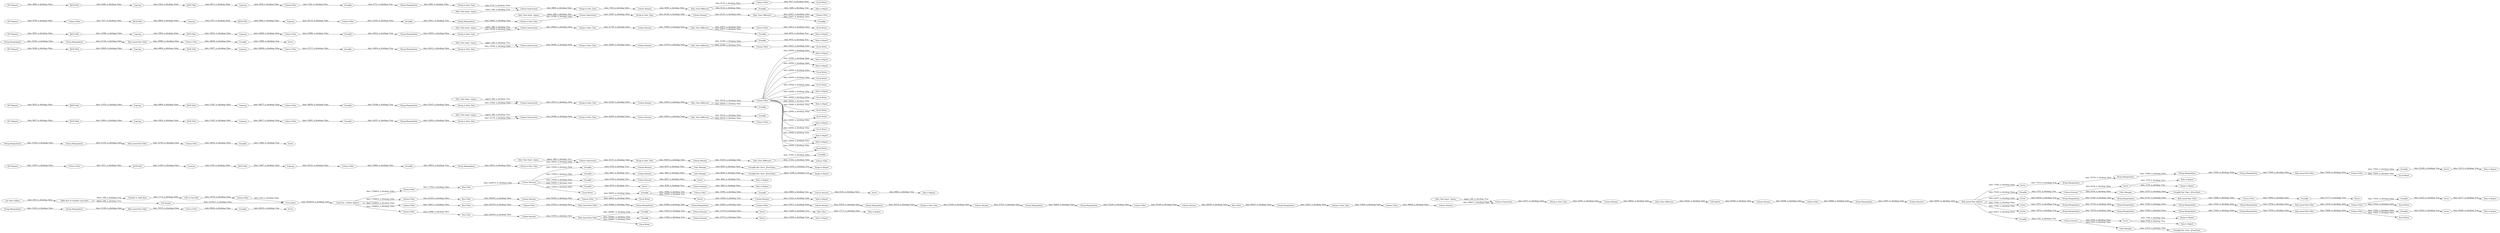 digraph {
	"2588489482218580136_850" [label="Rule_based Row Filter"]
	"2080868560773969827_12" [label="String to Date_Time"]
	"3573287380087371241_801" [label="String to Date_Time"]
	"2588489482218580136_831" [label="Rule_based Row Filter"]
	"3573287380087371241_813" [label="GET Request"]
	"-5285649074749103365_968" [label="Column Rename"]
	"883835750729853386_808" [label="Column Rename"]
	"-5285649074749103365_929" [label="Column Filter"]
	"-5285649074749103365_935" [label="Data to Report"]
	"107786354812559640_800" [label=Ungroup]
	"2588489482218580136_834" [label="String Manipulation"]
	"3573287380087371241_806" [label=Ungroup]
	"-5285649074749103365_966" [label="Column Rename"]
	"-5285649074749103365_944" [label="Column Rename"]
	"4101407266195356229_827" [label="Column Rename"]
	"-5285649074749103365_774" [label=Sorter]
	"2080868560773969827_21" [label="String Manipulation"]
	"2080868560773969827_17" [label="Column Rename"]
	"-6914302427038411533_806" [label=Ungroup]
	"-6914302427038411533_813" [label="GET Request"]
	"3573287380087371241_809" [label="JSON Path"]
	"9047908909365231329_807" [label="String to Date_Time"]
	"883835750729853386_804" [label="Column Expressions"]
	"2588489482218580136_837" [label="Rule_based Row Filter"]
	"2588489482218580136_849" [label=Sorter]
	"2588489482218580136_886" [label=GroupBy]
	"7526274294196960932_826" [label=GroupBy]
	"3703468156368309480_802" [label="String Manipulation"]
	"-5285649074749103365_777" [label="String Manipulation"]
	"107786354812559640_813" [label="GET Request"]
	"-5285649074749103365_752" [label="Column Filter"]
	"-5285649074749103365_829" [label=GroupBy]
	"883835750729853386_806" [label=Ungroup]
	"2588489482218580136_891" [label=GroupBy]
	"3573287380087371241_814" [label=GroupBy]
	"3703468156368309480_812" [label="JSON Path"]
	"-5285649074749103365_900" [label="Excel Writer"]
	"7526274294196960932_880" [label=Sorter]
	"-5285649074749103365_908" [label="Column Filter"]
	"-5285649074749103365_921" [label="Column Filter"]
	"-5285649074749103365_948" [label="Column Filter"]
	"-5285649074749103365_958" [label="Data to Report"]
	"-5285649074749103365_960" [label=GroupBy]
	"-5285649074749103365_997" [label="Column Rename"]
	"883835750729853386_802" [label="String Manipulation"]
	"2080868560773969827_19" [label="String Manipulation"]
	"-5285649074749103365_750" [label="Cell Splitter"]
	"2588489482218580136_853" [label="Column Filter"]
	"3573287380087371241_800" [label=Ungroup]
	"-5285649074749103365_971" [label=Sorter]
	"-5285649074749103365_919" [label="Data to Report"]
	"7095975804243022897_804" [label="Column Expressions"]
	"3914139001951886566_813" [label="GET Request"]
	"107786354812559640_807" [label="String to Date_Time"]
	"2588489482218580136_852" [label="String Manipulation"]
	"2080868560773969827_18" [label="Column Filter"]
	"107786354812559640_802" [label="String Manipulation"]
	"-5285649074749103365_5" [label="List Files_Folders"]
	"2080868560773969827_7" [label="String Manipulation"]
	"-5285649074749103365_739" [label="Color Manager"]
	"-5285649074749103365_743" [label="GroupBy Bar Chart _JFreeChart_"]
	"-5285649074749103365_775" [label=Sorter]
	"-5285649074749103365_31" [label=GroupBy]
	"2588489482218580136_843" [label=Sorter]
	"2080868560773969827_2" [label="Rule_based Row Filter"]
	"-6914302427038411533_808" [label="Column Rename"]
	"-5285649074749103365_887" [label="Data to Report"]
	"-5285649074749103365_915" [label="String Manipulation"]
	"3703468156368309480_803" [label="Date_Time Input _legacy_"]
	"-5285649074749103365_904" [label="Data to Report"]
	"7095975804243022897_807" [label="String to Date_Time"]
	"3703468156368309480_809" [label="JSON Path"]
	"-5285649074749103365_8" [label="Variable to Table Row"]
	"7095975804243022897_812" [label="JSON Path"]
	"883835750729853386_800" [label=Ungroup]
	"-5285649074749103365_995" [label="Column Filter"]
	"-5285649074749103365_899" [label="Data to Report"]
	"-5285649074749103365_913" [label=Sorter]
	"883835750729853386_807" [label="String to Date_Time"]
	"2588489482218580136_840" [label="String Manipulation"]
	"107786354812559640_814" [label=GroupBy]
	"-5285649074749103365_35" [label=GroupBy]
	"-5285649074749103365_872" [label="Data to Report"]
	"-5285649074749103365_909" [label="Date_Time Difference"]
	"3703468156368309480_800" [label=Ungroup]
	"7095975804243022897_806" [label=Ungroup]
	"-5285649074749103365_916" [label="String Manipulation"]
	"-5285649074749103365_975" [label="Image to Report"]
	"-5285649074749103365_751" [label="Column Rename"]
	"7095975804243022897_803" [label="Date_Time Input _legacy_"]
	"4101407266195356229_880" [label=Sorter]
	"-6914302427038411533_804" [label="Column Expressions"]
	"2588489482218580136_810" [label="Date_Time Difference"]
	"3703468156368309480_808" [label="Column Rename"]
	"3914139001951886566_806" [label=Ungroup]
	"3914139001951886566_812" [label="JSON Path"]
	"-5285649074749103365_907" [label="String Manipulation"]
	"2080868560773969827_23" [label="Column Filter"]
	"-5285649074749103365_815" [label="Rule_based Row Filter"]
	"-5285649074749103365_741" [label=GroupBy]
	"2588489482218580136_889" [label="Column Filter"]
	"3914139001951886566_814" [label=GroupBy]
	"-5285649074749103365_934" [label=Sorter]
	"-5285649074749103365_873" [label="Data to Report"]
	"-5285649074749103365_836" [label="Excel Writer"]
	"-5285649074749103365_978" [label="Data to Report"]
	"-6914302427038411533_801" [label="String to Date_Time"]
	"-5285649074749103365_945" [label=Sorter]
	"3573287380087371241_811" [label="Column Filter"]
	"3573287380087371241_812" [label="JSON Path"]
	"-5285649074749103365_931" [label=GroupBy]
	"-5285649074749103365_926" [label="Column Filter"]
	"-5285649074749103365_965" [label=Sorter]
	"-5285649074749103365_964" [label="Data to Report"]
	"-5285649074749103365_998" [label="Column Rename"]
	"-5285649074749103365_952" [label="Column Rename"]
	"107786354812559640_803" [label="Date_Time Input _legacy_"]
	"107786354812559640_809" [label="JSON Path"]
	"-5285649074749103365_984" [label="CSV Reader"]
	"-6914302427038411533_807" [label="String to Date_Time"]
	"-5285649074749103365_9" [label="URL to File Path"]
	"-5285649074749103365_954" [label="Excel Writer"]
	"3914139001951886566_800" [label=Ungroup]
	"-5285649074749103365_962" [label=Sorter]
	"2588489482218580136_896" [label="Column Filter"]
	"-5285649074749103365_869" [label="Image to Report"]
	"-5285649074749103365_901" [label="Excel Writer"]
	"-5285649074749103365_985" [label="Loop End _Column Append_"]
	"3703468156368309480_804" [label="Column Expressions"]
	"2588489482218580136_851" [label="Column Filter"]
	"7095975804243022897_811" [label="Column Filter"]
	"-5285649074749103365_963" [label="Row Filter"]
	"-5285649074749103365_994" [label="Row Filter"]
	"-5285649074749103365_956" [label="Column Rename"]
	"883835750729853386_803" [label="Date_Time Input _legacy_"]
	"2588489482218580136_816" [label="Column Filter"]
	"-5285649074749103365_996" [label="Column Rename"]
	"-5285649074749103365_830" [label="Excel Writer"]
	"883835750729853386_801" [label="String to Date_Time"]
	"-5285649074749103365_970" [label=GroupBy]
	"2080868560773969827_13" [label="Column Rename"]
	"-5285649074749103365_922" [label=GroupBy]
	"7095975804243022897_800" [label=Ungroup]
	"2080868560773969827_22" [label="Row Filter"]
	"2080868560773969827_9" [label="String Manipulation"]
	"3573287380087371241_805" [label="Column Filter"]
	"-5285649074749103365_906" [label=Sorter]
	"-5285649074749103365_779" [label="String Manipulation"]
	"7095975804243022897_805" [label="Column Filter"]
	"-5285649074749103365_910" [label="String Manipulation"]
	"2080868560773969827_20" [label="String Manipulation"]
	"-5285649074749103365_927" [label="Date_Time Difference"]
	"-5285649074749103365_988" [label="Column Filter"]
	"-5285649074749103365_957" [label=Sorter]
	"3914139001951886566_808" [label="Column Rename"]
	"-5285649074749103365_888" [label="Excel Writer"]
	"3573287380087371241_802" [label="String Manipulation"]
	"3914139001951886566_803" [label="Date_Time Input _legacy_"]
	"-5285649074749103365_768" [label="String Manipulation"]
	"2080868560773969827_15" [label="Column Rename"]
	"-5285649074749103365_920" [label="Rule_based Row Filter"]
	"107786354812559640_811" [label="Column Filter"]
	"3573287380087371241_803" [label="Date_Time Input _legacy_"]
	"-5285649074749103365_894" [label="Data to Report"]
	"-5285649074749103365_843" [label=Sorter]
	"107786354812559640_804" [label="Column Expressions"]
	"-5285649074749103365_742" [label="Color Manager"]
	"-6914302427038411533_803" [label="Date_Time Input _legacy_"]
	"3703468156368309480_806" [label=Ungroup]
	"2588489482218580136_876" [label=GroupBy]
	"3703468156368309480_801" [label="String to Date_Time"]
	"-5285649074749103365_803" [label="Date_Time Input _legacy_"]
	"2588489482218580136_844" [label=Sorter]
	"-5285649074749103365_925" [label="Data to Report"]
	"2588489482218580136_841" [label=GroupBy]
	"2588489482218580136_815" [label="Rule_based Row Filter"]
	"2588489482218580136_847" [label=GroupBy]
	"-5285649074749103365_816" [label="Column Filter"]
	"7095975804243022897_808" [label="Column Rename"]
	"-5285649074749103365_986" [label="Column Filter"]
	"-6914302427038411533_811" [label="Column Filter"]
	"-5285649074749103365_990" [label="Row Filter"]
	"-5285649074749103365_992" [label="Row Filter"]
	"-5285649074749103365_933" [label=GroupBy]
	"7095975804243022897_814" [label=GroupBy]
	"2588489482218580136_885" [label="Date_Time Difference"]
	"-5285649074749103365_928" [label="Rule_based Row Filter"]
	"-5285649074749103365_969" [label="Column Rename"]
	"-5285649074749103365_967" [label="Column Rename"]
	"-6914302427038411533_809" [label="JSON Path"]
	"107786354812559640_801" [label="String to Date_Time"]
	"-5285649074749103365_24" [label="Date_Time Difference"]
	"-5285649074749103365_930" [label="String Manipulation"]
	"7095975804243022897_802" [label="String Manipulation"]
	"2588489482218580136_776" [label="String Manipulation"]
	"2588489482218580136_833" [label="String Manipulation"]
	"7526274294196960932_825" [label="GroupBy Bar Chart _JFreeChart_"]
	"-5285649074749103365_905" [label="Image to Report"]
	"-6914302427038411533_800" [label=Ungroup]
	"-5285649074749103365_961" [label="Column Rename"]
	"-5285649074749103365_769" [label="Column Resorter"]
	"-5285649074749103365_989" [label="Column Filter"]
	"-5285649074749103365_937" [label="String Manipulation"]
	"3914139001951886566_801" [label="String to Date_Time"]
	"3703468156368309480_813" [label="GET Request"]
	"-5285649074749103365_924" [label="String Manipulation"]
	"2588489482218580136_777" [label="String Manipulation"]
	"9047908909365231329_804" [label="Column Expressions"]
	"-5285649074749103365_6" [label="Table Row To Variable Loop Start"]
	"2080868560773969827_11" [label="Column Rename"]
	"107786354812559640_812" [label="JSON Path"]
	"-5285649074749103365_976" [label="Data to Report"]
	"-5285649074749103365_740" [label="GroupBy Bar Chart _JFreeChart_"]
	"-5285649074749103365_848" [label="Excel Writer"]
	"-5285649074749103365_936" [label="String Manipulation"]
	"2588489482218580136_829" [label=GroupBy]
	"2588489482218580136_838" [label="Column Filter"]
	"-5285649074749103365_879" [label="Data to Report"]
	"-5285649074749103365_974" [label="Excel Writer"]
	"3914139001951886566_809" [label="JSON Path"]
	"-6914302427038411533_802" [label="String Manipulation"]
	"-5285649074749103365_902" [label="Data to Report"]
	"-5285649074749103365_875" [label="Data to Report"]
	"2080868560773969827_14" [label="Column Filter"]
	"3573287380087371241_804" [label="Column Expressions"]
	"9047908909365231329_808" [label="Column Rename"]
	"883835750729853386_813" [label="GET Request"]
	"3914139001951886566_804" [label="Column Expressions"]
	"-5285649074749103365_895" [label="Excel Writer"]
	"-5285649074749103365_32" [label=GroupBy]
	"-5285649074749103365_950" [label="Data to Report"]
	"7095975804243022897_801" [label="String to Date_Time"]
	"3703468156368309480_807" [label="String to Date_Time"]
	"-5285649074749103365_918" [label="Excel Writer"]
	"3914139001951886566_811" [label="Column Filter"]
	"3573287380087371241_808" [label="Column Rename"]
	"-5285649074749103365_917" [label="Excel Writer"]
	"-5285649074749103365_951" [label=Sorter]
	"4101407266195356229_824" [label="Color Manager"]
	"2080868560773969827_16" [label="String to Date_Time"]
	"-5285649074749103365_914" [label="Data to Report"]
	"-5285649074749103365_993" [label="Row Filter"]
	"-5285649074749103365_876" [label=GroupBy]
	"-5285649074749103365_938" [label="Excel Writer"]
	"3703468156368309480_811" [label="Column Filter"]
	"-5285649074749103365_11" [label="Cross Joiner"]
	"-5285649074749103365_776" [label="String Manipulation"]
	"-5285649074749103365_773" [label="Rule_based Row Splitter"]
	"-5285649074749103365_778" [label="String Manipulation"]
	"2080868560773969827_6" [label="String Manipulation"]
	"2588489482218580136_832" [label="Column Filter"]
	"883835750729853386_809" [label="JSON Path"]
	"-5285649074749103365_942" [label="Column Filter"]
	"7526274294196960932_827" [label="Column Rename"]
	"3914139001951886566_802" [label="String Manipulation"]
	"-5285649074749103365_883" [label="Excel Writer"]
	"7095975804243022897_809" [label="JSON Path"]
	"-5285649074749103365_977" [label="Image to Report"]
	"883835750729853386_811" [label="Column Filter"]
	"7095975804243022897_813" [label="GET Request"]
	"-5285649074749103365_943" [label=GroupBy]
	"883835750729853386_812" [label="JSON Path"]
	"-5285649074749103365_3" [label="Column Filter"]
	"-5285649074749103365_923" [label="Excel Writer"]
	"-6914302427038411533_814" [label=GroupBy]
	"-5285649074749103365_949" [label=GroupBy]
	"-5285649074749103365_939" [label=Sorter]
	"-5285649074749103365_979" [label="Excel Writer"]
	"2588489482218580136_890" [label="Date_Time Difference"]
	"3573287380087371241_807" [label="String to Date_Time"]
	"-5285649074749103365_877" [label="Data to Report"]
	"2588489482218580136_846" [label="String Manipulation"]
	"-5285649074749103365_10" [label="Column Filter"]
	"-5285649074749103365_842" [label="Excel Writer"]
	"107786354812559640_808" [label="Column Rename"]
	"2588489482218580136_845" [label=Sorter]
	"3703468156368309480_814" [label=GroupBy]
	"-5285649074749103365_874" [label="Data to Report"]
	"-5285649074749103365_882" [label="Data to Report"]
	"107786354812559640_806" [label=Ungroup]
	"2588489482218580136_835" [label=GroupBy]
	"2588489482218580136_892" [label=GroupBy]
	"-5285649074749103365_953" [label="Data to Report"]
	"7526274294196960932_824" [label="Color Manager"]
	"-5285649074749103365_878" [label="Excel Writer"]
	"-5285649074749103365_853" [label="Column Filter"]
	"-5285649074749103365_810" [label="Date_Time Difference"]
	"3914139001951886566_807" [label="String to Date_Time"]
	"2588489482218580136_839" [label="String Manipulation"]
	"4101407266195356229_826" [label=GroupBy]
	"-5285649074749103365_34" [label="Rule_based Row Filter"]
	"883835750729853386_814" [label=GroupBy]
	"-5285649074749103365_912" [label=GroupBy]
	"4101407266195356229_825" [label="GroupBy Bar Chart _JFreeChart_"]
	"2588489482218580136_897" [label="Date_Time Difference"]
	"-6914302427038411533_812" [label="JSON Path"]
	"2588489482218580136_884" [label="Column Filter"]
	"9047908909365231329_804" -> "9047908909365231329_807" [label="data: 52077; is_blocking: False"]
	"2588489482218580136_841" -> "2588489482218580136_845" [label="data: 15880; is_blocking: True"]
	"2588489482218580136_896" -> "-5285649074749103365_882" [label="data: 22658; is_blocking: False"]
	"2588489482218580136_896" -> "-5285649074749103365_888" [label="data: 22658; is_blocking: False"]
	"-5285649074749103365_929" -> "-5285649074749103365_938" [label="data: 73503; is_blocking: False"]
	"3703468156368309480_802" -> "3703468156368309480_801" [label="data: 20595; is_blocking: False"]
	"-5285649074749103365_915" -> "-5285649074749103365_916" [label="data: 75578; is_blocking: False"]
	"7095975804243022897_801" -> "7095975804243022897_804" [label="data: 22509; is_blocking: False"]
	"2588489482218580136_851" -> "2588489482218580136_847" [label="data: 69302; is_blocking: False"]
	"7526274294196960932_880" -> "-5285649074749103365_904" [label="data: 7270; is_blocking: True"]
	"3573287380087371241_801" -> "3573287380087371241_804" [label="data: 34294; is_blocking: False"]
	"-5285649074749103365_965" -> "-5285649074749103365_966" [label="data: 4678; is_blocking: True"]
	"-5285649074749103365_985" -> "-5285649074749103365_989" [label="data: 7338925; is_blocking: False"]
	"-5285649074749103365_990" -> "-5285649074749103365_3" [label="data: 653758; is_blocking: False"]
	"-5285649074749103365_31" -> "-5285649074749103365_968" [label="data: 4709; is_blocking: True"]
	"-5285649074749103365_945" -> "-5285649074749103365_953" [label="data: 6864; is_blocking: True"]
	"-5285649074749103365_843" -> "-5285649074749103365_899" [label="data: 31472; is_blocking: True"]
	"-5285649074749103365_815" -> "-5285649074749103365_816" [label="data: 73459; is_blocking: False"]
	"2588489482218580136_896" -> "-5285649074749103365_830" [label="data: 22658; is_blocking: False"]
	"-6914302427038411533_808" -> "-5285649074749103365_810" [label="data: 19179; is_blocking: False"]
	"-5285649074749103365_927" -> "-5285649074749103365_933" [label="data: 8118; is_blocking: False"]
	"-5285649074749103365_769" -> "-5285649074749103365_773" [label="data: 50587; is_blocking: False"]
	"-6914302427038411533_801" -> "-6914302427038411533_804" [label="data: 19358; is_blocking: False"]
	"-5285649074749103365_751" -> "-5285649074749103365_752" [label="data: 59308; is_blocking: False"]
	"883835750729853386_803" -> "883835750729853386_804" [label="object: 288; is_blocking: True"]
	"-5285649074749103365_773" -> "-5285649074749103365_906" [label="data: 75383; is_blocking: False"]
	"883835750729853386_814" -> "883835750729853386_802" [label="data: 24337; is_blocking: True"]
	"2588489482218580136_833" -> "2588489482218580136_834" [label="data: 51260; is_blocking: False"]
	"3573287380087371241_806" -> "3573287380087371241_809" [label="data: 2764; is_blocking: False"]
	"7095975804243022897_809" -> "7095975804243022897_800" [label="data: 8863; is_blocking: False"]
	"3914139001951886566_813" -> "3914139001951886566_812" [label="data: 4606; is_blocking: False"]
	"2588489482218580136_897" -> "2588489482218580136_892" [label="data: 26534; is_blocking: False"]
	"2588489482218580136_896" -> "-5285649074749103365_842" [label="data: 22658; is_blocking: False"]
	"-5285649074749103365_920" -> "-5285649074749103365_921" [label="data: 73519; is_blocking: False"]
	"2588489482218580136_890" -> "2588489482218580136_891" [label="data: 26124; is_blocking: False"]
	"3914139001951886566_806" -> "3914139001951886566_809" [label="data: 5202; is_blocking: False"]
	"7095975804243022897_806" -> "7095975804243022897_809" [label="data: 2767; is_blocking: False"]
	"-5285649074749103365_741" -> "-5285649074749103365_967" [label="data: 4681; is_blocking: True"]
	"3573287380087371241_802" -> "3573287380087371241_801" [label="data: 36221; is_blocking: False"]
	"2588489482218580136_840" -> "2588489482218580136_837" [label="data: 51192; is_blocking: False"]
	"-5285649074749103365_921" -> "-5285649074749103365_917" [label="data: 73503; is_blocking: False"]
	"7095975804243022897_812" -> "7095975804243022897_806" [label="data: 8984; is_blocking: False"]
	"2588489482218580136_832" -> "2588489482218580136_835" [label="data: 52655; is_blocking: False"]
	"3914139001951886566_804" -> "3914139001951886566_807" [label="data: 6899; is_blocking: False"]
	"-5285649074749103365_934" -> "-5285649074749103365_935" [label="data: 32440; is_blocking: True"]
	"107786354812559640_804" -> "107786354812559640_807" [label="data: 24672; is_blocking: False"]
	"3914139001951886566_803" -> "3914139001951886566_804" [label="object: 288; is_blocking: True"]
	"7095975804243022897_808" -> "2588489482218580136_810" [label="data: 22331; is_blocking: False"]
	"-5285649074749103365_876" -> "-5285649074749103365_902" [label="data: 9672; is_blocking: True"]
	"3914139001951886566_800" -> "3914139001951886566_811" [label="data: 8359; is_blocking: False"]
	"4101407266195356229_880" -> "-5285649074749103365_879" [label="data: 7198; is_blocking: True"]
	"-5285649074749103365_989" -> "-5285649074749103365_993" [label="data: 31696; is_blocking: False"]
	"-5285649074749103365_778" -> "-5285649074749103365_779" [label="data: 75579; is_blocking: False"]
	"2080868560773969827_6" -> "2080868560773969827_7" [label="data: 52066; is_blocking: False"]
	"107786354812559640_812" -> "107786354812559640_806" [label="data: 11053; is_blocking: False"]
	"883835750729853386_809" -> "883835750729853386_800" [label="data: 11267; is_blocking: False"]
	"3703468156368309480_806" -> "3703468156368309480_809" [label="data: 5000; is_blocking: False"]
	"-5285649074749103365_853" -> "-5285649074749103365_901" [label="data: 18431; is_blocking: False"]
	"-5285649074749103365_752" -> "-5285649074749103365_768" [label="data: 50668; is_blocking: False"]
	"2588489482218580136_896" -> "-5285649074749103365_874" [label="data: 22658; is_blocking: False"]
	"-5285649074749103365_942" -> "-5285649074749103365_943" [label="data: 94635; is_blocking: False"]
	"2080868560773969827_12" -> "2080868560773969827_13" [label="data: 51028; is_blocking: False"]
	"4101407266195356229_827" -> "4101407266195356229_824" [label="data: 6535; is_blocking: False"]
	"2080868560773969827_19" -> "2080868560773969827_20" [label="data: 52609; is_blocking: False"]
	"7095975804243022897_804" -> "7095975804243022897_807" [label="data: 23597; is_blocking: False"]
	"107786354812559640_809" -> "107786354812559640_800" [label="data: 11367; is_blocking: False"]
	"-5285649074749103365_928" -> "-5285649074749103365_929" [label="data: 74006; is_blocking: False"]
	"-5285649074749103365_922" -> "-5285649074749103365_913" [label="data: 32223; is_blocking: True"]
	"883835750729853386_800" -> "883835750729853386_811" [label="data: 28617; is_blocking: False"]
	"-5285649074749103365_929" -> "-5285649074749103365_931" [label="data: 73503; is_blocking: False"]
	"-5285649074749103365_937" -> "-5285649074749103365_924" [label="data: 75560; is_blocking: False"]
	"-6914302427038411533_802" -> "-6914302427038411533_801" [label="data: 20221; is_blocking: False"]
	"2588489482218580136_850" -> "2588489482218580136_851" [label="data: 70570; is_blocking: False"]
	"-5285649074749103365_949" -> "-5285649074749103365_944" [label="data: 6889; is_blocking: True"]
	"2588489482218580136_835" -> "2588489482218580136_844" [label="data: 13862; is_blocking: True"]
	"4101407266195356229_880" -> "-5285649074749103365_869" [label="data: 7198; is_blocking: True"]
	"7526274294196960932_826" -> "7526274294196960932_827" [label="data: 7253; is_blocking: True"]
	"2588489482218580136_896" -> "-5285649074749103365_836" [label="data: 22658; is_blocking: False"]
	"-5285649074749103365_3" -> "2080868560773969827_2" [label="data: 47818; is_blocking: False"]
	"-5285649074749103365_773" -> "-5285649074749103365_939" [label="data: 75383; is_blocking: False"]
	"3573287380087371241_805" -> "3573287380087371241_812" [label="data: 1971; is_blocking: False"]
	"7526274294196960932_824" -> "7526274294196960932_825" [label="data: 12575; is_blocking: False"]
	"-5285649074749103365_34" -> "-5285649074749103365_35" [label="data: 200981; is_blocking: False"]
	"883835750729853386_811" -> "883835750729853386_814" [label="data: 25897; is_blocking: False"]
	"107786354812559640_808" -> "2588489482218580136_897" [label="data: 23405; is_blocking: False"]
	"2080868560773969827_16" -> "2080868560773969827_23" [label="data: 53446; is_blocking: False"]
	"-5285649074749103365_948" -> "-5285649074749103365_949" [label="data: 10595; is_blocking: False"]
	"-5285649074749103365_986" -> "-5285649074749103365_990" [label="data: 34813; is_blocking: False"]
	"3573287380087371241_812" -> "3573287380087371241_806" [label="data: 11493; is_blocking: False"]
	"-5285649074749103365_774" -> "-5285649074749103365_778" [label="data: 75472; is_blocking: True"]
	"2588489482218580136_815" -> "2588489482218580136_816" [label="data: 72086; is_blocking: False"]
	"107786354812559640_801" -> "107786354812559640_804" [label="data: 23585; is_blocking: False"]
	"2080868560773969827_22" -> "2080868560773969827_21" [label="data: 69247; is_blocking: False"]
	"2080868560773969827_17" -> "9047908909365231329_804" [label="data: 48087; is_blocking: False"]
	"-5285649074749103365_32" -> "-5285649074749103365_965" [label="data: 4678; is_blocking: True"]
	"-5285649074749103365_907" -> "-5285649074749103365_910" [label="data: 75545; is_blocking: False"]
	"-5285649074749103365_943" -> "-5285649074749103365_948" [label="data: 16592; is_blocking: True"]
	"-5285649074749103365_779" -> "-5285649074749103365_776" [label="data: 75560; is_blocking: False"]
	"2588489482218580136_777" -> "2588489482218580136_815" [label="data: 51191; is_blocking: False"]
	"-5285649074749103365_750" -> "-5285649074749103365_751" [label="data: 63949; is_blocking: False"]
	"-5285649074749103365_773" -> "4101407266195356229_826" [label="data: 62457; is_blocking: False"]
	"3914139001951886566_801" -> "3914139001951886566_804" [label="data: 5724; is_blocking: False"]
	"3573287380087371241_807" -> "3573287380087371241_808" [label="data: 35919; is_blocking: False"]
	"3573287380087371241_804" -> "3573287380087371241_807" [label="data: 35371; is_blocking: False"]
	"2588489482218580136_839" -> "2588489482218580136_840" [label="data: 51261; is_blocking: False"]
	"7095975804243022897_805" -> "7095975804243022897_812" [label="data: 1971; is_blocking: False"]
	"-5285649074749103365_8" -> "-5285649074749103365_9" [label="data: 7172; is_blocking: False"]
	"-5285649074749103365_35" -> "-5285649074749103365_956" [label="data: 11840; is_blocking: True"]
	"2080868560773969827_21" -> "2080868560773969827_16" [label="data: 52541; is_blocking: False"]
	"883835750729853386_812" -> "883835750729853386_806" [label="data: 10841; is_blocking: False"]
	"-5285649074749103365_912" -> "-5285649074749103365_919" [label="data: 9672; is_blocking: True"]
	"-5285649074749103365_931" -> "-5285649074749103365_934" [label="data: 32442; is_blocking: True"]
	"3573287380087371241_813" -> "3573287380087371241_805" [label="data: 12567; is_blocking: False"]
	"3573287380087371241_814" -> "3573287380087371241_802" [label="data: 38873; is_blocking: True"]
	"2588489482218580136_810" -> "2588489482218580136_853" [label="data: 25457; is_blocking: False"]
	"2588489482218580136_885" -> "2588489482218580136_886" [label="data: 37242; is_blocking: False"]
	"-5285649074749103365_5" -> "-5285649074749103365_6" [label="data: 2943; is_blocking: False"]
	"-5285649074749103365_909" -> "-5285649074749103365_908" [label="data: 22677; is_blocking: False"]
	"-5285649074749103365_936" -> "-5285649074749103365_937" [label="data: 75578; is_blocking: False"]
	"883835750729853386_808" -> "2588489482218580136_890" [label="data: 23001; is_blocking: False"]
	"-5285649074749103365_994" -> "-5285649074749103365_996" [label="data: 2329572; is_blocking: False"]
	"-5285649074749103365_829" -> "-5285649074749103365_843" [label="data: 32168; is_blocking: True"]
	"-5285649074749103365_951" -> "-5285649074749103365_952" [label="data: 16592; is_blocking: True"]
	"-5285649074749103365_768" -> "-5285649074749103365_769" [label="data: 51907; is_blocking: False"]
	"-5285649074749103365_942" -> "-5285649074749103365_923" [label="data: 94635; is_blocking: False"]
	"-5285649074749103365_985" -> "-5285649074749103365_995" [label="data: 7338925; is_blocking: False"]
	"107786354812559640_806" -> "107786354812559640_809" [label="data: 4999; is_blocking: False"]
	"-5285649074749103365_996" -> "-5285649074749103365_970" [label="data: 15939; is_blocking: False"]
	"883835750729853386_813" -> "883835750729853386_812" [label="data: 9297; is_blocking: False"]
	"2588489482218580136_896" -> "-5285649074749103365_894" [label="data: 22658; is_blocking: False"]
	"7095975804243022897_813" -> "7095975804243022897_805" [label="data: 9756; is_blocking: False"]
	"-6914302427038411533_804" -> "-6914302427038411533_807" [label="data: 20446; is_blocking: False"]
	"-6914302427038411533_800" -> "-6914302427038411533_811" [label="data: 24068; is_blocking: False"]
	"9047908909365231329_808" -> "-5285649074749103365_24" [label="data: 49652; is_blocking: False"]
	"-5285649074749103365_773" -> "-5285649074749103365_775" [label="data: 62457; is_blocking: False"]
	"2588489482218580136_829" -> "2588489482218580136_843" [label="data: 27177; is_blocking: True"]
	"2588489482218580136_896" -> "-5285649074749103365_875" [label="data: 22658; is_blocking: False"]
	"-5285649074749103365_996" -> "-5285649074749103365_979" [label="data: 15939; is_blocking: False"]
	"2080868560773969827_7" -> "2080868560773969827_14" [label="data: 52692; is_blocking: False"]
	"3703468156368309480_814" -> "3703468156368309480_802" [label="data: 20212; is_blocking: True"]
	"883835750729853386_801" -> "883835750729853386_804" [label="data: 23174; is_blocking: False"]
	"-5285649074749103365_909" -> "-5285649074749103365_912" [label="data: 22677; is_blocking: False"]
	"3703468156368309480_803" -> "3703468156368309480_804" [label="object: 288; is_blocking: True"]
	"-6914302427038411533_806" -> "-6914302427038411533_809" [label="data: 4999; is_blocking: False"]
	"-6914302427038411533_814" -> "-6914302427038411533_802" [label="data: 19818; is_blocking: True"]
	"-5285649074749103365_34" -> "-5285649074749103365_960" [label="data: 200981; is_blocking: False"]
	"-5285649074749103365_996" -> "-5285649074749103365_32" [label="data: 15939; is_blocking: False"]
	"7095975804243022897_811" -> "7095975804243022897_814" [label="data: 23195; is_blocking: False"]
	"107786354812559640_803" -> "107786354812559640_804" [label="object: 288; is_blocking: True"]
	"-5285649074749103365_740" -> "-5285649074749103365_975" [label="object: 9188; is_blocking: True"]
	"-5285649074749103365_939" -> "-5285649074749103365_936" [label="data: 75472; is_blocking: True"]
	"2588489482218580136_831" -> "2588489482218580136_832" [label="data: 52760; is_blocking: False"]
	"3914139001951886566_812" -> "3914139001951886566_806" [label="data: 6206; is_blocking: False"]
	"4101407266195356229_827" -> "4101407266195356229_880" [label="data: 6535; is_blocking: False"]
	"-5285649074749103365_997" -> "-5285649074749103365_34" [label="data: 35700; is_blocking: False"]
	"2080868560773969827_23" -> "2080868560773969827_17" [label="data: 49904; is_blocking: False"]
	"3703468156368309480_800" -> "3703468156368309480_811" [label="data: 24466; is_blocking: False"]
	"3914139001951886566_809" -> "3914139001951886566_800" [label="data: 9871; is_blocking: False"]
	"-5285649074749103365_906" -> "-5285649074749103365_915" [label="data: 75471; is_blocking: True"]
	"2588489482218580136_896" -> "-5285649074749103365_872" [label="data: 22658; is_blocking: False"]
	"2588489482218580136_896" -> "-5285649074749103365_887" [label="data: 22658; is_blocking: False"]
	"3703468156368309480_812" -> "3703468156368309480_806" [label="data: 11080; is_blocking: False"]
	"-6914302427038411533_811" -> "-6914302427038411533_814" [label="data: 21717; is_blocking: False"]
	"2588489482218580136_897" -> "2588489482218580136_896" [label="data: 26534; is_blocking: False"]
	"2588489482218580136_816" -> "2588489482218580136_829" [label="data: 70690; is_blocking: False"]
	"2080868560773969827_13" -> "2080868560773969827_19" [label="data: 47541; is_blocking: False"]
	"2080868560773969827_20" -> "2080868560773969827_18" [label="data: 53236; is_blocking: False"]
	"2588489482218580136_846" -> "2588489482218580136_850" [label="data: 51190; is_blocking: False"]
	"3703468156368309480_813" -> "3703468156368309480_812" [label="data: 9565; is_blocking: False"]
	"3914139001951886566_807" -> "3914139001951886566_808" [label="data: 7454; is_blocking: False"]
	"-5285649074749103365_777" -> "-5285649074749103365_815" [label="data: 75560; is_blocking: False"]
	"-5285649074749103365_963" -> "-5285649074749103365_964" [label="data: 17177; is_blocking: False"]
	"-5285649074749103365_996" -> "-5285649074749103365_741" [label="data: 15939; is_blocking: False"]
	"-5285649074749103365_998" -> "-5285649074749103365_942" [label="data: 92582; is_blocking: False"]
	"-5285649074749103365_773" -> "7526274294196960932_826" [label="data: 75383; is_blocking: False"]
	"-5285649074749103365_960" -> "-5285649074749103365_961" [label="data: 15032; is_blocking: True"]
	"883835750729853386_804" -> "883835750729853386_807" [label="data: 24268; is_blocking: False"]
	"3703468156368309480_801" -> "3703468156368309480_804" [label="data: 19728; is_blocking: False"]
	"-5285649074749103365_967" -> "-5285649074749103365_742" [label="data: 3983; is_blocking: False"]
	"-5285649074749103365_969" -> "-5285649074749103365_971" [label="data: 4007; is_blocking: False"]
	"-5285649074749103365_6" -> "-5285649074749103365_984" [label="object: 288; is_blocking: True"]
	"3573287380087371241_800" -> "3573287380087371241_811" [label="data: 45125; is_blocking: False"]
	"3703468156368309480_807" -> "3703468156368309480_808" [label="data: 21376; is_blocking: False"]
	"-5285649074749103365_985" -> "-5285649074749103365_986" [label="data: 7338925; is_blocking: False"]
	"-5285649074749103365_776" -> "-5285649074749103365_777" [label="data: 75545; is_blocking: False"]
	"2588489482218580136_837" -> "2588489482218580136_838" [label="data: 59985; is_blocking: False"]
	"883835750729853386_806" -> "883835750729853386_809" [label="data: 5003; is_blocking: False"]
	"3573287380087371241_803" -> "3573287380087371241_804" [label="object: 288; is_blocking: True"]
	"-5285649074749103365_995" -> "-5285649074749103365_994" [label="data: 17204; is_blocking: False"]
	"3914139001951886566_814" -> "3914139001951886566_802" [label="data: 4771; is_blocking: True"]
	"-5285649074749103365_6" -> "-5285649074749103365_8" [label="object: 288; is_blocking: True"]
	"7095975804243022897_814" -> "7095975804243022897_802" [label="data: 24011; is_blocking: True"]
	"3914139001951886566_802" -> "3914139001951886566_801" [label="data: 5860; is_blocking: False"]
	"2080868560773969827_18" -> "2080868560773969827_15" [label="data: 50106; is_blocking: False"]
	"-5285649074749103365_810" -> "-5285649074749103365_853" [label="data: 22306; is_blocking: False"]
	"107786354812559640_811" -> "107786354812559640_814" [label="data: 26659; is_blocking: False"]
	"-5285649074749103365_927" -> "-5285649074749103365_926" [label="data: 8118; is_blocking: False"]
	"-5285649074749103365_910" -> "-5285649074749103365_920" [label="data: 75559; is_blocking: False"]
	"2080868560773969827_2" -> "2080868560773969827_6" [label="data: 65848; is_blocking: False"]
	"3703468156368309480_808" -> "-5285649074749103365_909" [label="data: 19560; is_blocking: False"]
	"883835750729853386_802" -> "883835750729853386_801" [label="data: 24393; is_blocking: False"]
	"2588489482218580136_885" -> "2588489482218580136_884" [label="data: 37242; is_blocking: False"]
	"-5285649074749103365_803" -> "9047908909365231329_804" [label="object: 288; is_blocking: True"]
	"2588489482218580136_896" -> "-5285649074749103365_883" [label="data: 22658; is_blocking: False"]
	"-5285649074749103365_933" -> "-5285649074749103365_925" [label="data: 2286; is_blocking: True"]
	"-5285649074749103365_944" -> "-5285649074749103365_945" [label="data: 6102; is_blocking: False"]
	"2080868560773969827_9" -> "2080868560773969827_12" [label="data: 50159; is_blocking: False"]
	"-5285649074749103365_739" -> "-5285649074749103365_743" [label="data: 6693; is_blocking: False"]
	"-5285649074749103365_971" -> "-5285649074749103365_978" [label="data: 4691; is_blocking: True"]
	"-5285649074749103365_921" -> "-5285649074749103365_922" [label="data: 73503; is_blocking: False"]
	"-5285649074749103365_913" -> "-5285649074749103365_914" [label="data: 32217; is_blocking: True"]
	"3573287380087371241_811" -> "3573287380087371241_814" [label="data: 35684; is_blocking: False"]
	"2588489482218580136_896" -> "-5285649074749103365_878" [label="data: 22658; is_blocking: False"]
	"2588489482218580136_834" -> "2588489482218580136_831" [label="data: 51191; is_blocking: False"]
	"7526274294196960932_827" -> "7526274294196960932_824" [label="data: 6534; is_blocking: False"]
	"3573287380087371241_808" -> "2588489482218580136_885" [label="data: 34104; is_blocking: False"]
	"-6914302427038411533_809" -> "-6914302427038411533_800" [label="data: 10877; is_blocking: False"]
	"2588489482218580136_838" -> "2588489482218580136_841" [label="data: 49029; is_blocking: False"]
	"107786354812559640_814" -> "107786354812559640_802" [label="data: 25186; is_blocking: True"]
	"2588489482218580136_890" -> "2588489482218580136_889" [label="data: 26124; is_blocking: False"]
	"-6914302427038411533_807" -> "-6914302427038411533_808" [label="data: 20995; is_blocking: False"]
	"7095975804243022897_800" -> "7095975804243022897_811" [label="data: 26114; is_blocking: False"]
	"2588489482218580136_847" -> "2588489482218580136_849" [label="data: 26525; is_blocking: True"]
	"-6914302427038411533_812" -> "-6914302427038411533_806" [label="data: 10820; is_blocking: False"]
	"7526274294196960932_880" -> "-5285649074749103365_905" [label="data: 7270; is_blocking: True"]
	"-5285649074749103365_930" -> "-5285649074749103365_928" [label="data: 75559; is_blocking: False"]
	"-5285649074749103365_924" -> "-5285649074749103365_930" [label="data: 75544; is_blocking: False"]
	"4101407266195356229_826" -> "4101407266195356229_827" [label="data: 7187; is_blocking: True"]
	"107786354812559640_807" -> "107786354812559640_808" [label="data: 25220; is_blocking: False"]
	"3914139001951886566_811" -> "3914139001951886566_814" [label="data: 7432; is_blocking: False"]
	"883835750729853386_807" -> "883835750729853386_808" [label="data: 24816; is_blocking: False"]
	"-5285649074749103365_773" -> "-5285649074749103365_774" [label="data: 75383; is_blocking: False"]
	"-5285649074749103365_943" -> "-5285649074749103365_951" [label="data: 16592; is_blocking: True"]
	"107786354812559640_802" -> "107786354812559640_801" [label="data: 25147; is_blocking: False"]
	"-5285649074749103365_742" -> "-5285649074749103365_740" [label="data: 6609; is_blocking: False"]
	"2588489482218580136_810" -> "2588489482218580136_876" [label="data: 25457; is_blocking: False"]
	"2588489482218580136_896" -> "-5285649074749103365_895" [label="data: 22658; is_blocking: False"]
	"3914139001951886566_808" -> "-5285649074749103365_927" [label="data: 5650; is_blocking: False"]
	"4101407266195356229_824" -> "4101407266195356229_825" [label="data: 12576; is_blocking: False"]
	"2080868560773969827_14" -> "2080868560773969827_11" [label="data: 47815; is_blocking: False"]
	"3703468156368309480_811" -> "3703468156368309480_814" [label="data: 22098; is_blocking: False"]
	"-5285649074749103365_984" -> "-5285649074749103365_11" [label="data: 2253011; is_blocking: False"]
	"-5285649074749103365_993" -> "-5285649074749103365_997" [label="data: 244530; is_blocking: False"]
	"-5285649074749103365_11" -> "-5285649074749103365_985" [label="data: 3952074; is_blocking: False"]
	"7095975804243022897_802" -> "7095975804243022897_801" [label="data: 24082; is_blocking: False"]
	"-5285649074749103365_34" -> "-5285649074749103365_974" [label="data: 200981; is_blocking: False"]
	"-5285649074749103365_810" -> "-5285649074749103365_876" [label="data: 22306; is_blocking: False"]
	"2080868560773969827_11" -> "2080868560773969827_9" [label="data: 45979; is_blocking: False"]
	"2588489482218580136_776" -> "2588489482218580136_777" [label="data: 51260; is_blocking: False"]
	"-5285649074749103365_956" -> "-5285649074749103365_957" [label="data: 10772; is_blocking: False"]
	"-6914302427038411533_813" -> "-6914302427038411533_812" [label="data: 9326; is_blocking: False"]
	"-5285649074749103365_743" -> "-5285649074749103365_977" [label="object: 9103; is_blocking: True"]
	"-5285649074749103365_996" -> "-5285649074749103365_31" [label="data: 15939; is_blocking: False"]
	"-5285649074749103365_916" -> "-5285649074749103365_907" [label="data: 75559; is_blocking: False"]
	"-5285649074749103365_24" -> "-5285649074749103365_750" [label="data: 54520; is_blocking: False"]
	"-5285649074749103365_926" -> "-5285649074749103365_954" [label="data: 4917; is_blocking: False"]
	"-5285649074749103365_957" -> "-5285649074749103365_958" [label="data: 11839; is_blocking: True"]
	"3703468156368309480_804" -> "3703468156368309480_807" [label="data: 20828; is_blocking: False"]
	"107786354812559640_800" -> "107786354812559640_811" [label="data: 29477; is_blocking: False"]
	"2080868560773969827_15" -> "2080868560773969827_22" [label="data: 48059; is_blocking: False"]
	"7095975804243022897_807" -> "7095975804243022897_808" [label="data: 24146; is_blocking: False"]
	"3573287380087371241_809" -> "3573287380087371241_800" [label="data: 15487; is_blocking: False"]
	"-5285649074749103365_992" -> "-5285649074749103365_998" [label="data: 956345; is_blocking: False"]
	"-5285649074749103365_10" -> "-5285649074749103365_11" [label="data: 2382; is_blocking: False"]
	"-5285649074749103365_9" -> "-5285649074749103365_10" [label="data: 12578; is_blocking: False"]
	"3703468156368309480_809" -> "3703468156368309480_800" [label="data: 10921; is_blocking: False"]
	"2588489482218580136_896" -> "-5285649074749103365_848" [label="data: 22658; is_blocking: False"]
	"2588489482218580136_896" -> "-5285649074749103365_873" [label="data: 22658; is_blocking: False"]
	"2588489482218580136_896" -> "-5285649074749103365_877" [label="data: 22658; is_blocking: False"]
	"7095975804243022897_803" -> "7095975804243022897_804" [label="object: 288; is_blocking: True"]
	"-5285649074749103365_988" -> "-5285649074749103365_992" [label="data: 81205; is_blocking: False"]
	"-5285649074749103365_968" -> "-5285649074749103365_739" [label="data: 4007; is_blocking: False"]
	"-5285649074749103365_952" -> "-5285649074749103365_950" [label="data: 15323; is_blocking: False"]
	"-5285649074749103365_966" -> "-5285649074749103365_976" [label="data: 3983; is_blocking: False"]
	"7526274294196960932_827" -> "7526274294196960932_880" [label="data: 6534; is_blocking: False"]
	"-5285649074749103365_816" -> "-5285649074749103365_829" [label="data: 73503; is_blocking: False"]
	"-5285649074749103365_962" -> "-5285649074749103365_963" [label="data: 15200; is_blocking: True"]
	"9047908909365231329_807" -> "9047908909365231329_808" [label="data: 52587; is_blocking: False"]
	"-5285649074749103365_961" -> "-5285649074749103365_962" [label="data: 11279; is_blocking: False"]
	"2588489482218580136_852" -> "2588489482218580136_846" [label="data: 51261; is_blocking: False"]
	"-5285649074749103365_970" -> "-5285649074749103365_969" [label="data: 4709; is_blocking: True"]
	"107786354812559640_813" -> "107786354812559640_812" [label="data: 9505; is_blocking: False"]
	"-5285649074749103365_775" -> "2588489482218580136_776" [label="data: 64059; is_blocking: True"]
	"-5285649074749103365_985" -> "-5285649074749103365_988" [label="data: 7338925; is_blocking: False"]
	"-6914302427038411533_803" -> "-6914302427038411533_804" [label="object: 288; is_blocking: True"]
	"-5285649074749103365_816" -> "-5285649074749103365_900" [label="data: 73503; is_blocking: False"]
	"-5285649074749103365_908" -> "-5285649074749103365_918" [label="data: 18813; is_blocking: False"]
	rankdir=LR
}
